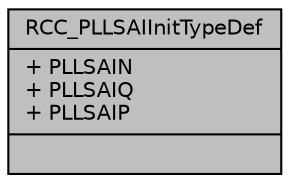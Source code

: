 digraph "RCC_PLLSAIInitTypeDef"
{
  edge [fontname="Helvetica",fontsize="10",labelfontname="Helvetica",labelfontsize="10"];
  node [fontname="Helvetica",fontsize="10",shape=record];
  Node1 [label="{RCC_PLLSAIInitTypeDef\n|+ PLLSAIN\l+ PLLSAIQ\l+ PLLSAIP\l|}",height=0.2,width=0.4,color="black", fillcolor="grey75", style="filled", fontcolor="black"];
}
